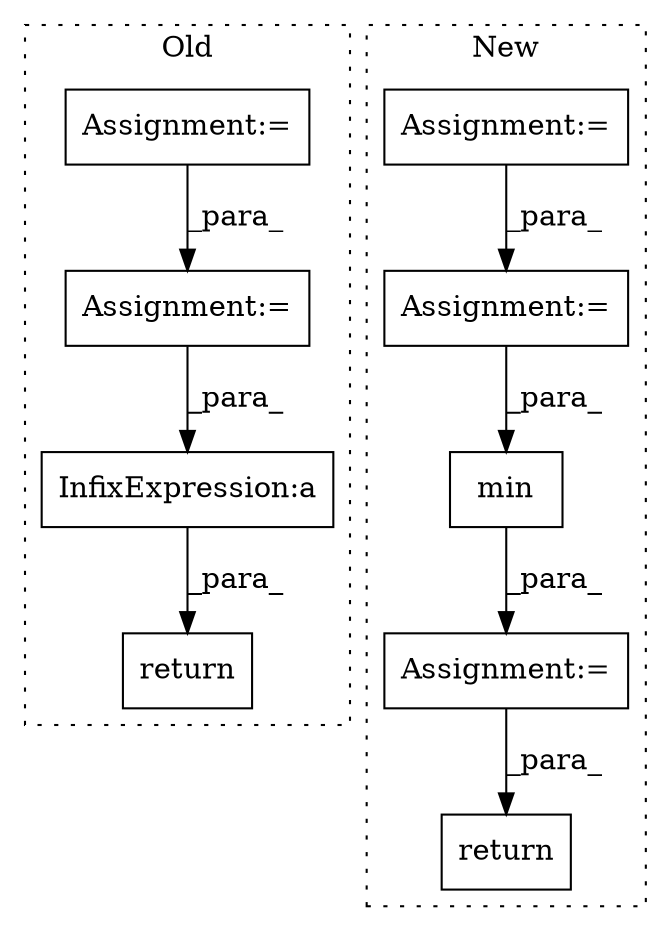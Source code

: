 digraph G {
subgraph cluster0 {
1 [label="return" a="41" s="3737" l="7" shape="box"];
6 [label="Assignment:=" a="7" s="3578" l="1" shape="box"];
7 [label="Assignment:=" a="7" s="3522" l="1" shape="box"];
8 [label="InfixExpression:a" a="27" s="3752" l="3" shape="box"];
label = "Old";
style="dotted";
}
subgraph cluster1 {
2 [label="min" a="32" s="4279,4401" l="15,-5" shape="box"];
3 [label="Assignment:=" a="7" s="4278" l="1" shape="box"];
4 [label="Assignment:=" a="7" s="4092" l="17" shape="box"];
5 [label="Assignment:=" a="7" s="4368" l="25" shape="box"];
9 [label="return" a="41" s="4697" l="7" shape="box"];
label = "New";
style="dotted";
}
2 -> 3 [label="_para_"];
3 -> 9 [label="_para_"];
4 -> 5 [label="_para_"];
5 -> 2 [label="_para_"];
6 -> 8 [label="_para_"];
7 -> 6 [label="_para_"];
8 -> 1 [label="_para_"];
}